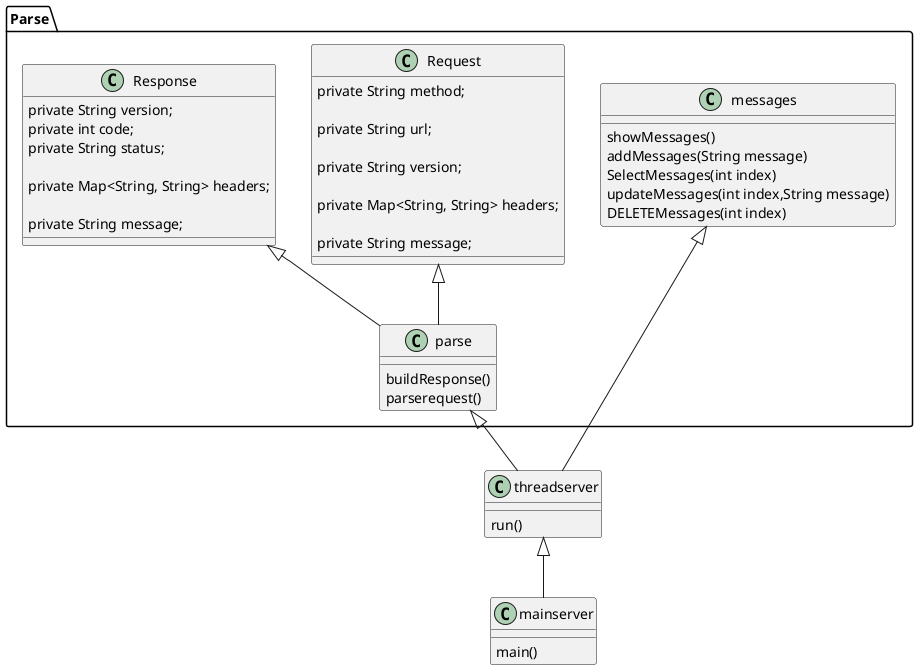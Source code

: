 @startuml



threadserver <|-- mainserver
Parse.Request <|-- Parse.parse
Parse.Response <|-- Parse.parse
Parse.parse <|-- threadserver
Parse.messages <|-- threadserver

class mainserver {
   main()
}

class threadserver {
 run()
}
class Parse.Request{
    private String method;

    private String url;

    private String version;

    private Map<String, String> headers;

    private String message;
}

class Parse.parse{
 buildResponse()
 parserequest()
}

class Parse.Response{
    private String version;
    private int code;
    private String status;

    private Map<String, String> headers;

    private String message;
}
class Parse.messages{
showMessages()
addMessages(String message)
SelectMessages(int index)
updateMessages(int index,String message)
DELETEMessages(int index)
}

@enduml